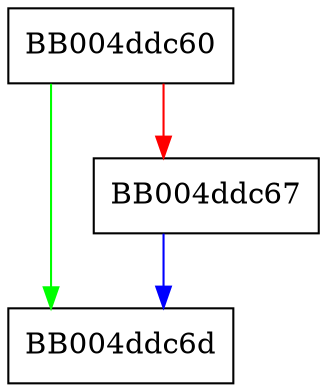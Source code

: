 digraph ossl_statem_get_state {
  node [shape="box"];
  graph [splines=ortho];
  BB004ddc60 -> BB004ddc6d [color="green"];
  BB004ddc60 -> BB004ddc67 [color="red"];
  BB004ddc67 -> BB004ddc6d [color="blue"];
}